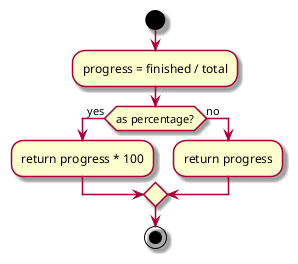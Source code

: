 @startuml
skin rose
start
:progress = finished / total;
if (as percentage?) then (yes)
  :return progress * 100;
else (no)
  :return progress;
endif
stop
@enduml
